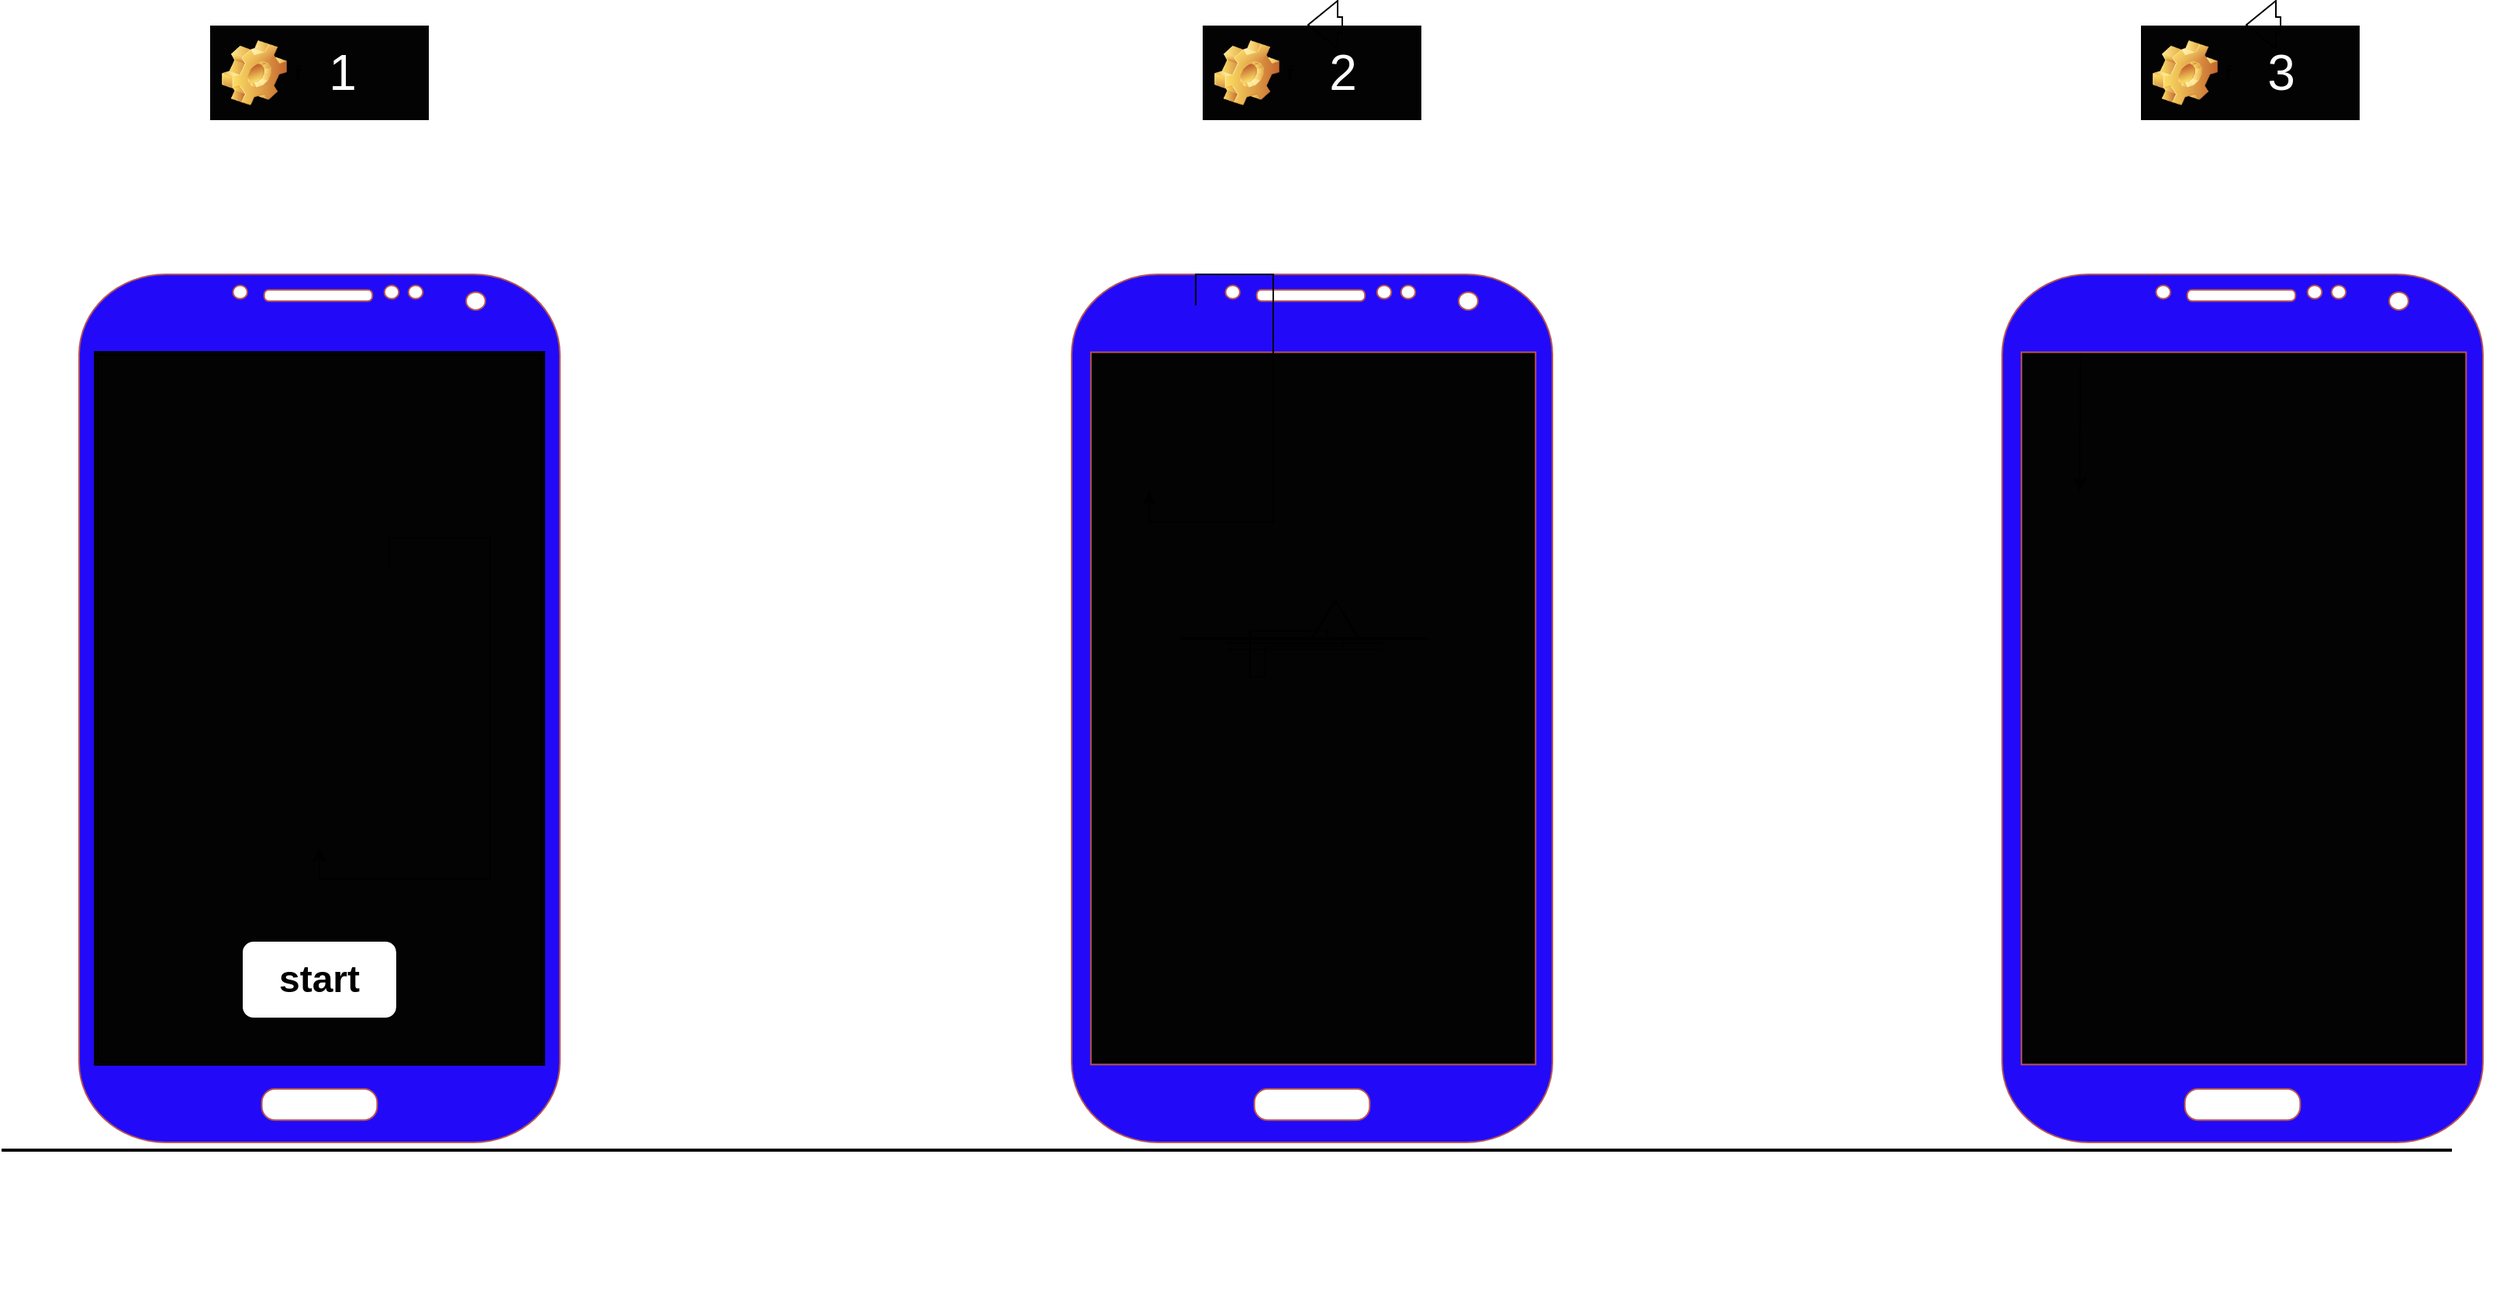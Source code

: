 <mxfile version="21.7.2" type="github">
  <diagram name="Page-1" id="X2JnDKoGHxt49fTbtLQz">
    <mxGraphModel dx="1263" dy="773" grid="1" gridSize="10" guides="1" tooltips="1" connect="1" arrows="1" fold="1" page="1" pageScale="1" pageWidth="850" pageHeight="1100" math="0" shadow="0">
      <root>
        <mxCell id="0" />
        <mxCell id="1" parent="0" />
        <mxCell id="wpx5yHl7sN_ZGKeGzRwJ-62" value="" style="group" vertex="1" connectable="0" parent="1">
          <mxGeometry x="970" y="240" width="330" height="560" as="geometry" />
        </mxCell>
        <mxCell id="wpx5yHl7sN_ZGKeGzRwJ-46" value="" style="shape=ext;double=1;rounded=0;whiteSpace=wrap;html=1;fillColor=#030303;movable=1;resizable=1;rotatable=1;deletable=1;editable=1;locked=0;connectable=1;" vertex="1" parent="wpx5yHl7sN_ZGKeGzRwJ-62">
          <mxGeometry x="20" y="50" width="290" height="460" as="geometry" />
        </mxCell>
        <mxCell id="wpx5yHl7sN_ZGKeGzRwJ-51" value="" style="shape=image;html=1;verticalAlign=top;verticalLabelPosition=bottom;labelBackgroundColor=#ffffff;imageAspect=0;aspect=fixed;image=https://cdn2.iconfinder.com/data/icons/boxicons-solid-vol-2/24/bxs-planet-128.png;movable=1;resizable=1;rotatable=1;deletable=1;editable=1;locked=0;connectable=1;" vertex="1" parent="wpx5yHl7sN_ZGKeGzRwJ-62">
          <mxGeometry y="20" width="120" height="120" as="geometry" />
        </mxCell>
        <mxCell id="wpx5yHl7sN_ZGKeGzRwJ-53" value="" style="shape=image;html=1;verticalAlign=top;verticalLabelPosition=bottom;labelBackgroundColor=#ffffff;imageAspect=0;aspect=fixed;image=https://cdn2.iconfinder.com/data/icons/boxicons-solid-vol-2/24/bxs-planet-128.png;movable=1;resizable=1;rotatable=1;deletable=1;editable=1;locked=0;connectable=1;" vertex="1" parent="wpx5yHl7sN_ZGKeGzRwJ-62">
          <mxGeometry x="210" y="120" width="120" height="120" as="geometry" />
        </mxCell>
        <mxCell id="wpx5yHl7sN_ZGKeGzRwJ-54" value="" style="shape=image;html=1;verticalAlign=top;verticalLabelPosition=bottom;labelBackgroundColor=#ffffff;imageAspect=0;aspect=fixed;image=https://cdn2.iconfinder.com/data/icons/boxicons-solid-vol-2/24/bxs-planet-128.png;movable=1;resizable=1;rotatable=1;deletable=1;editable=1;locked=0;connectable=1;" vertex="1" parent="wpx5yHl7sN_ZGKeGzRwJ-62">
          <mxGeometry y="270" width="120" height="120" as="geometry" />
        </mxCell>
        <mxCell id="wpx5yHl7sN_ZGKeGzRwJ-55" value="" style="shape=image;html=1;verticalAlign=top;verticalLabelPosition=bottom;labelBackgroundColor=#ffffff;imageAspect=0;aspect=fixed;image=https://cdn2.iconfinder.com/data/icons/boxicons-solid-vol-2/24/bxs-planet-128.png;movable=1;resizable=1;rotatable=1;deletable=1;editable=1;locked=0;connectable=1;" vertex="1" parent="wpx5yHl7sN_ZGKeGzRwJ-62">
          <mxGeometry x="210" y="390" width="120" height="120" as="geometry" />
        </mxCell>
        <mxCell id="wpx5yHl7sN_ZGKeGzRwJ-44" value="" style="verticalLabelPosition=bottom;verticalAlign=top;html=1;shadow=0;dashed=0;strokeWidth=1;shape=mxgraph.android.phone2;strokeColor=#b85450;fillColor=#220AF8;movable=1;resizable=1;rotatable=1;deletable=1;editable=1;locked=0;connectable=1;perimeterSpacing=10;" vertex="1" parent="wpx5yHl7sN_ZGKeGzRwJ-62">
          <mxGeometry x="10" width="310" height="560" as="geometry" />
        </mxCell>
        <mxCell id="wpx5yHl7sN_ZGKeGzRwJ-52" style="edgeStyle=orthogonalEdgeStyle;rounded=0;orthogonalLoop=1;jettySize=auto;html=1;exitX=0.75;exitY=0;exitDx=0;exitDy=0;fontFamily=Helvetica;fontSize=12;fontColor=default;movable=1;resizable=1;rotatable=1;deletable=1;editable=1;locked=0;connectable=1;" edge="1" parent="wpx5yHl7sN_ZGKeGzRwJ-62" source="wpx5yHl7sN_ZGKeGzRwJ-51" target="wpx5yHl7sN_ZGKeGzRwJ-51">
          <mxGeometry relative="1" as="geometry" />
        </mxCell>
        <mxCell id="wpx5yHl7sN_ZGKeGzRwJ-64" value="" style="group" vertex="1" connectable="0" parent="1">
          <mxGeometry x="1065" y="80" width="140" height="60" as="geometry" />
        </mxCell>
        <mxCell id="wpx5yHl7sN_ZGKeGzRwJ-58" value="f" style="label;whiteSpace=wrap;html=1;image=img/clipart/Gear_128x128.png;rounded=0;strokeColor=default;fontFamily=Helvetica;fontSize=12;fontColor=default;fillColor=#030303;" vertex="1" parent="wpx5yHl7sN_ZGKeGzRwJ-64">
          <mxGeometry width="140" height="60" as="geometry" />
        </mxCell>
        <mxCell id="wpx5yHl7sN_ZGKeGzRwJ-60" value="2" style="text;html=1;strokeColor=none;fillColor=none;align=center;verticalAlign=middle;whiteSpace=wrap;rounded=0;fontSize=32;fontFamily=Helvetica;fontColor=#FFFFFF;perimeterSpacing=16;strokeWidth=7;" vertex="1" parent="wpx5yHl7sN_ZGKeGzRwJ-64">
          <mxGeometry x="60" y="15" width="60" height="30" as="geometry" />
        </mxCell>
        <mxCell id="wpx5yHl7sN_ZGKeGzRwJ-63" style="edgeStyle=none;shape=flexArrow;rounded=0;orthogonalLoop=1;jettySize=auto;html=1;exitX=0.5;exitY=0;exitDx=0;exitDy=0;entryX=0.25;entryY=0;entryDx=0;entryDy=0;fontFamily=Helvetica;fontSize=12;fontColor=#FFFFFF;" edge="1" parent="wpx5yHl7sN_ZGKeGzRwJ-64" source="wpx5yHl7sN_ZGKeGzRwJ-60" target="wpx5yHl7sN_ZGKeGzRwJ-60">
          <mxGeometry relative="1" as="geometry" />
        </mxCell>
        <mxCell id="wpx5yHl7sN_ZGKeGzRwJ-65" value="" style="group" vertex="1" connectable="0" parent="1">
          <mxGeometry x="425" y="80" width="140" height="60" as="geometry" />
        </mxCell>
        <mxCell id="wpx5yHl7sN_ZGKeGzRwJ-56" value="f" style="label;whiteSpace=wrap;html=1;image=img/clipart/Gear_128x128.png;rounded=0;strokeColor=default;fontFamily=Helvetica;fontSize=12;fontColor=default;fillColor=#030303;" vertex="1" parent="wpx5yHl7sN_ZGKeGzRwJ-65">
          <mxGeometry width="140" height="60" as="geometry" />
        </mxCell>
        <mxCell id="wpx5yHl7sN_ZGKeGzRwJ-57" value="1" style="text;html=1;strokeColor=none;fillColor=none;align=center;verticalAlign=middle;whiteSpace=wrap;rounded=0;fontSize=32;fontFamily=Helvetica;fontColor=#FFFFFF;perimeterSpacing=16;strokeWidth=7;" vertex="1" parent="wpx5yHl7sN_ZGKeGzRwJ-65">
          <mxGeometry x="55" y="15" width="60" height="30" as="geometry" />
        </mxCell>
        <mxCell id="wpx5yHl7sN_ZGKeGzRwJ-66" value="" style="group" vertex="1" connectable="0" parent="1">
          <mxGeometry x="1570" y="240" width="330" height="560" as="geometry" />
        </mxCell>
        <mxCell id="wpx5yHl7sN_ZGKeGzRwJ-67" value="" style="shape=ext;double=1;rounded=0;whiteSpace=wrap;html=1;fillColor=#030303;movable=1;resizable=1;rotatable=1;deletable=1;editable=1;locked=0;connectable=1;" vertex="1" parent="wpx5yHl7sN_ZGKeGzRwJ-66">
          <mxGeometry x="20" y="50" width="290" height="460" as="geometry" />
        </mxCell>
        <mxCell id="wpx5yHl7sN_ZGKeGzRwJ-73" style="edgeStyle=orthogonalEdgeStyle;rounded=0;orthogonalLoop=1;jettySize=auto;html=1;exitX=0.75;exitY=0;exitDx=0;exitDy=0;fontFamily=Helvetica;fontSize=12;fontColor=default;movable=1;resizable=1;rotatable=1;deletable=1;editable=1;locked=0;connectable=1;" edge="1" parent="wpx5yHl7sN_ZGKeGzRwJ-66">
          <mxGeometry relative="1" as="geometry">
            <mxPoint x="90" y="20" as="sourcePoint" />
            <mxPoint x="60.0" y="140" as="targetPoint" />
          </mxGeometry>
        </mxCell>
        <mxCell id="wpx5yHl7sN_ZGKeGzRwJ-72" value="" style="verticalLabelPosition=bottom;verticalAlign=top;html=1;shadow=0;dashed=0;strokeWidth=1;shape=mxgraph.android.phone2;strokeColor=#b85450;fillColor=#220AF8;movable=1;resizable=1;rotatable=1;deletable=1;editable=1;locked=0;connectable=1;perimeterSpacing=10;" vertex="1" parent="wpx5yHl7sN_ZGKeGzRwJ-66">
          <mxGeometry x="10" width="310" height="560" as="geometry" />
        </mxCell>
        <mxCell id="wpx5yHl7sN_ZGKeGzRwJ-74" value="" style="shape=link;html=1;rounded=0;fontFamily=Helvetica;fontSize=12;fontColor=#FFFFFF;" edge="1" parent="1">
          <mxGeometry width="100" relative="1" as="geometry">
            <mxPoint x="1080" y="480" as="sourcePoint" />
            <mxPoint x="1180" y="480" as="targetPoint" />
          </mxGeometry>
        </mxCell>
        <mxCell id="wpx5yHl7sN_ZGKeGzRwJ-76" value="" style="line;strokeWidth=2;html=1;rounded=0;fontFamily=Helvetica;fontSize=12;fontColor=#FFFFFF;fillColor=none;gradientColor=none;" vertex="1" parent="1">
          <mxGeometry x="1050" y="470" width="160" height="10" as="geometry" />
        </mxCell>
        <mxCell id="wpx5yHl7sN_ZGKeGzRwJ-77" value="" style="line;strokeWidth=2;html=1;rounded=0;fontFamily=Helvetica;fontSize=12;fontColor=#FFFFFF;fillColor=none;gradientColor=none;" vertex="1" parent="1">
          <mxGeometry x="290" y="700" width="1580" height="210" as="geometry" />
        </mxCell>
        <mxCell id="wpx5yHl7sN_ZGKeGzRwJ-78" value="" style="group" vertex="1" connectable="0" parent="1">
          <mxGeometry x="340" y="240" width="310" height="560" as="geometry" />
        </mxCell>
        <mxCell id="wpx5yHl7sN_ZGKeGzRwJ-9" value="" style="verticalLabelPosition=bottom;verticalAlign=top;html=1;shadow=0;dashed=0;strokeWidth=1;shape=mxgraph.android.phone2;strokeColor=#b85450;fillColor=#220AF8;movable=1;resizable=1;rotatable=1;deletable=1;editable=1;locked=0;connectable=1;" vertex="1" parent="wpx5yHl7sN_ZGKeGzRwJ-78">
          <mxGeometry width="310" height="560" as="geometry" />
        </mxCell>
        <mxCell id="wpx5yHl7sN_ZGKeGzRwJ-22" value="" style="group;movable=1;resizable=1;rotatable=1;deletable=1;editable=1;locked=0;connectable=1;" vertex="1" connectable="0" parent="wpx5yHl7sN_ZGKeGzRwJ-78">
          <mxGeometry x="10" y="50" width="290" height="460" as="geometry" />
        </mxCell>
        <mxCell id="wpx5yHl7sN_ZGKeGzRwJ-13" value="" style="shape=ext;double=1;rounded=0;whiteSpace=wrap;html=1;fillColor=#030303;movable=1;resizable=1;rotatable=1;deletable=1;editable=1;locked=0;connectable=1;" vertex="1" parent="wpx5yHl7sN_ZGKeGzRwJ-22">
          <mxGeometry width="290" height="460" as="geometry" />
        </mxCell>
        <mxCell id="wpx5yHl7sN_ZGKeGzRwJ-24" value="" style="group;movable=1;resizable=1;rotatable=1;deletable=1;editable=1;locked=0;connectable=1;" vertex="1" connectable="0" parent="wpx5yHl7sN_ZGKeGzRwJ-22">
          <mxGeometry x="95" y="380" width="100" height="50" as="geometry" />
        </mxCell>
        <mxCell id="wpx5yHl7sN_ZGKeGzRwJ-17" value="" style="rounded=1;whiteSpace=wrap;html=1;movable=1;resizable=1;rotatable=1;deletable=1;editable=1;locked=0;connectable=1;" vertex="1" parent="wpx5yHl7sN_ZGKeGzRwJ-24">
          <mxGeometry width="100" height="50" as="geometry" />
        </mxCell>
        <mxCell id="wpx5yHl7sN_ZGKeGzRwJ-20" value="&lt;h1&gt;start&lt;/h1&gt;" style="text;html=1;strokeColor=none;fillColor=none;align=center;verticalAlign=middle;whiteSpace=wrap;rounded=0;movable=1;resizable=1;rotatable=1;deletable=1;editable=1;locked=0;connectable=1;" vertex="1" parent="wpx5yHl7sN_ZGKeGzRwJ-24">
          <mxGeometry x="20" y="10" width="60" height="30" as="geometry" />
        </mxCell>
        <mxCell id="wpx5yHl7sN_ZGKeGzRwJ-25" value="" style="group;movable=1;resizable=1;rotatable=1;deletable=1;editable=1;locked=0;connectable=1;" vertex="1" connectable="0" parent="wpx5yHl7sN_ZGKeGzRwJ-22">
          <mxGeometry x="55" y="140" width="180" height="180" as="geometry" />
        </mxCell>
        <mxCell id="wpx5yHl7sN_ZGKeGzRwJ-19" value="" style="shape=image;html=1;verticalAlign=top;verticalLabelPosition=bottom;labelBackgroundColor=#ffffff;imageAspect=0;aspect=fixed;image=https://cdn2.iconfinder.com/data/icons/boxicons-solid-vol-2/24/bxs-planet-128.png;movable=1;resizable=1;rotatable=1;deletable=1;editable=1;locked=0;connectable=1;" vertex="1" parent="wpx5yHl7sN_ZGKeGzRwJ-25">
          <mxGeometry width="180" height="180" as="geometry" />
        </mxCell>
        <mxCell id="wpx5yHl7sN_ZGKeGzRwJ-23" style="edgeStyle=orthogonalEdgeStyle;rounded=0;orthogonalLoop=1;jettySize=auto;html=1;exitX=0.75;exitY=0;exitDx=0;exitDy=0;fontFamily=Helvetica;fontSize=12;fontColor=default;movable=1;resizable=1;rotatable=1;deletable=1;editable=1;locked=0;connectable=1;" edge="1" parent="wpx5yHl7sN_ZGKeGzRwJ-25" source="wpx5yHl7sN_ZGKeGzRwJ-19" target="wpx5yHl7sN_ZGKeGzRwJ-19">
          <mxGeometry relative="1" as="geometry" />
        </mxCell>
        <mxCell id="wpx5yHl7sN_ZGKeGzRwJ-80" value="" style="edgeStyle=elbowEdgeStyle;elbow=vertical;endArrow=classic;html=1;curved=0;rounded=0;endSize=8;startSize=8;fontFamily=Helvetica;fontSize=12;fontColor=#FFFFFF;shape=flexArrow;" edge="1" parent="1">
          <mxGeometry width="50" height="50" relative="1" as="geometry">
            <mxPoint x="1100" y="500" as="sourcePoint" />
            <mxPoint x="1150" y="450" as="targetPoint" />
          </mxGeometry>
        </mxCell>
        <mxCell id="wpx5yHl7sN_ZGKeGzRwJ-83" value="" style="group" vertex="1" connectable="0" parent="1">
          <mxGeometry x="1670" y="80" width="140" height="60" as="geometry" />
        </mxCell>
        <mxCell id="wpx5yHl7sN_ZGKeGzRwJ-84" value="f" style="label;whiteSpace=wrap;html=1;image=img/clipart/Gear_128x128.png;rounded=0;strokeColor=default;fontFamily=Helvetica;fontSize=12;fontColor=default;fillColor=#030303;" vertex="1" parent="wpx5yHl7sN_ZGKeGzRwJ-83">
          <mxGeometry width="140" height="60" as="geometry" />
        </mxCell>
        <mxCell id="wpx5yHl7sN_ZGKeGzRwJ-85" value="3" style="text;html=1;strokeColor=none;fillColor=none;align=center;verticalAlign=middle;whiteSpace=wrap;rounded=0;fontSize=32;fontFamily=Helvetica;fontColor=#FFFFFF;perimeterSpacing=16;strokeWidth=7;" vertex="1" parent="wpx5yHl7sN_ZGKeGzRwJ-83">
          <mxGeometry x="60" y="15" width="60" height="30" as="geometry" />
        </mxCell>
        <mxCell id="wpx5yHl7sN_ZGKeGzRwJ-86" style="edgeStyle=none;shape=flexArrow;rounded=0;orthogonalLoop=1;jettySize=auto;html=1;exitX=0.5;exitY=0;exitDx=0;exitDy=0;entryX=0.25;entryY=0;entryDx=0;entryDy=0;fontFamily=Helvetica;fontSize=12;fontColor=#FFFFFF;" edge="1" parent="wpx5yHl7sN_ZGKeGzRwJ-83" source="wpx5yHl7sN_ZGKeGzRwJ-85" target="wpx5yHl7sN_ZGKeGzRwJ-85">
          <mxGeometry relative="1" as="geometry" />
        </mxCell>
      </root>
    </mxGraphModel>
  </diagram>
</mxfile>
